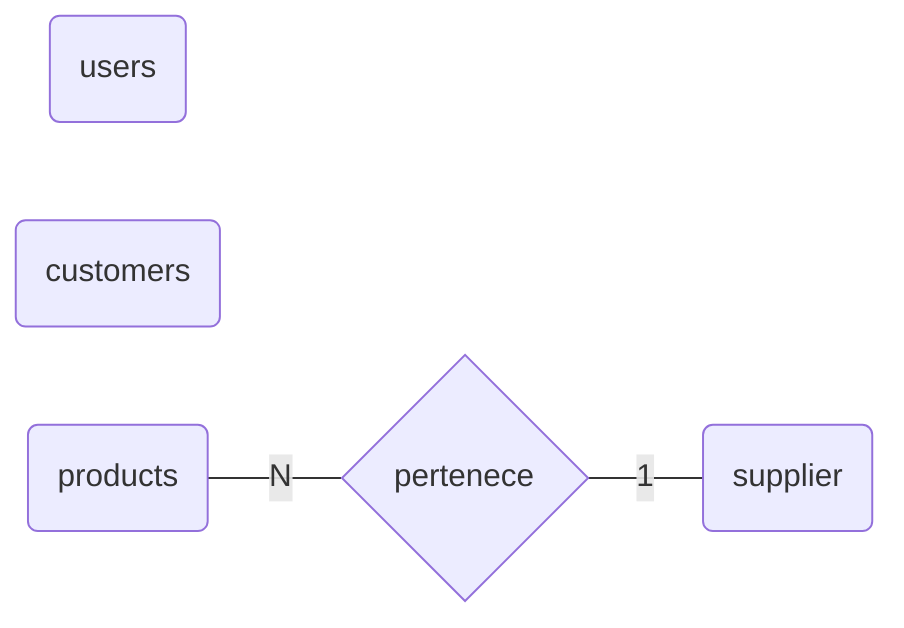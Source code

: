 flowchart LR

U(users)
C(customers)
P(products)
S(supplier)
PERLOC{pertenece}

P ---|N| PERLOC
PERLOC ---|1| S